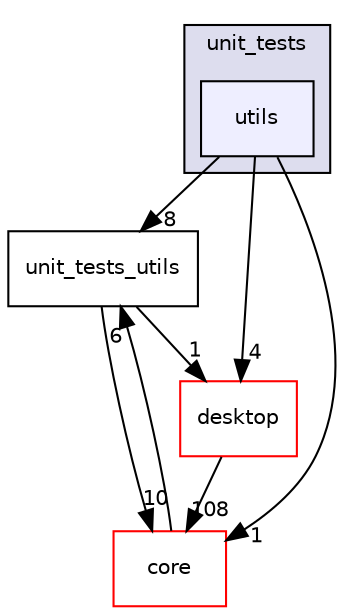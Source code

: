 digraph "src/gui/unit_tests/utils" {
  compound=true
  node [ fontsize="10", fontname="Helvetica"];
  edge [ labelfontsize="10", labelfontname="Helvetica"];
  subgraph clusterdir_92613d55a3f43e094d610dc2ff26e3ec {
    graph [ bgcolor="#ddddee", pencolor="black", label="unit_tests" fontname="Helvetica", fontsize="10", URL="dir_92613d55a3f43e094d610dc2ff26e3ec.html"]
  dir_e9e12dbceb510ac11d1f4692232129d1 [shape=box, label="utils", style="filled", fillcolor="#eeeeff", pencolor="black", URL="dir_e9e12dbceb510ac11d1f4692232129d1.html"];
  }
  dir_7650dacaa557a89ea1c633e1722b48a3 [shape=box label="unit_tests_utils" URL="dir_7650dacaa557a89ea1c633e1722b48a3.html"];
  dir_aebb8dcc11953d78e620bbef0b9e2183 [shape=box label="core" fillcolor="white" style="filled" color="red" URL="dir_aebb8dcc11953d78e620bbef0b9e2183.html"];
  dir_c090f567964b7b78a4e63a3af92480e4 [shape=box label="desktop" fillcolor="white" style="filled" color="red" URL="dir_c090f567964b7b78a4e63a3af92480e4.html"];
  dir_7650dacaa557a89ea1c633e1722b48a3->dir_aebb8dcc11953d78e620bbef0b9e2183 [headlabel="10", labeldistance=1.5 headhref="dir_000038_000001.html"];
  dir_7650dacaa557a89ea1c633e1722b48a3->dir_c090f567964b7b78a4e63a3af92480e4 [headlabel="1", labeldistance=1.5 headhref="dir_000038_000007.html"];
  dir_e9e12dbceb510ac11d1f4692232129d1->dir_7650dacaa557a89ea1c633e1722b48a3 [headlabel="8", labeldistance=1.5 headhref="dir_000039_000038.html"];
  dir_e9e12dbceb510ac11d1f4692232129d1->dir_aebb8dcc11953d78e620bbef0b9e2183 [headlabel="1", labeldistance=1.5 headhref="dir_000039_000001.html"];
  dir_e9e12dbceb510ac11d1f4692232129d1->dir_c090f567964b7b78a4e63a3af92480e4 [headlabel="4", labeldistance=1.5 headhref="dir_000039_000007.html"];
  dir_c090f567964b7b78a4e63a3af92480e4->dir_aebb8dcc11953d78e620bbef0b9e2183 [headlabel="108", labeldistance=1.5 headhref="dir_000007_000001.html"];
  dir_aebb8dcc11953d78e620bbef0b9e2183->dir_7650dacaa557a89ea1c633e1722b48a3 [headlabel="6", labeldistance=1.5 headhref="dir_000001_000038.html"];
}
